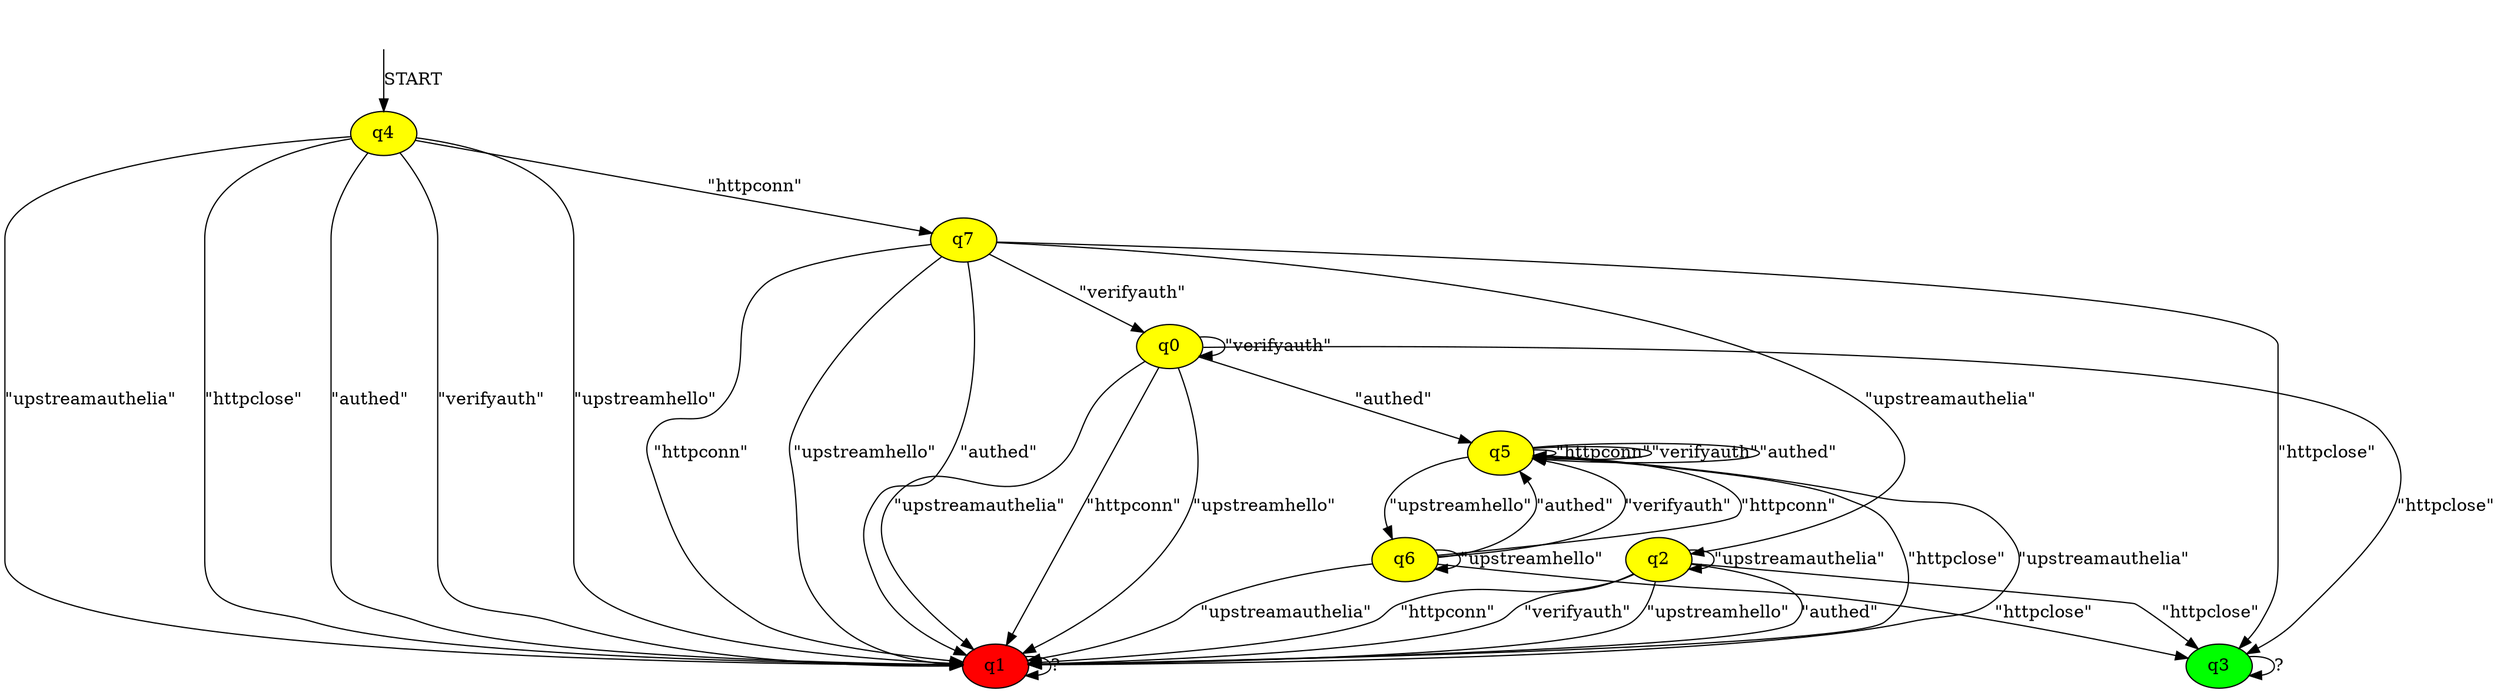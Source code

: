 digraph G {
  q4 -> q7 [label="\"httpconn\""];
  q7 -> q1 [label="\"httpconn\""];
  q4 -> q1 [label="\"upstreamauthelia\""];
  q0 -> q0 [label="\"verifyauth\""];
  q6 -> q3 [label="\"httpclose\""];
  q2 -> q1 [label="\"httpconn\""];
  q0 -> q3 [label="\"httpclose\""];
  q5 -> q5 [label="\"httpconn\""];
  q7 -> q1 [label="\"upstreamhello\""];
  q4 -> q1 [label="\"httpclose\""];
  q2 -> q1 [label="\"verifyauth\""];
  q5 -> q6 [label="\"upstreamhello\""];
  q2 -> q1 [label="\"upstreamhello\""];
  q6 -> q1 [label="\"upstreamauthelia\""];
  q3 -> q3 [label="?"];
  q2 -> q2 [label="\"upstreamauthelia\""];
  q1 -> q1 [label="?"];
  q5 -> q1 [label="\"httpclose\""];
  q6 -> q6 [label="\"upstreamhello\""];
  q4 -> q1 [label="\"authed\""];
  q0 -> q5 [label="\"authed\""];
  q0 -> q1 [label="\"upstreamauthelia\""];
  q6 -> q5 [label="\"authed\""];
  q6 -> q5 [label="\"verifyauth\""];
  q5 -> q1 [label="\"upstreamauthelia\""];
  q2 -> q3 [label="\"httpclose\""];
  q2 -> q1 [label="\"authed\""];
  q7 -> q1 [label="\"authed\""];
  q5 -> q5 [label="\"verifyauth\""];
  q6 -> q5 [label="\"httpconn\""];
  q5 -> q5 [label="\"authed\""];
  q0 -> q1 [label="\"httpconn\""];
  q7 -> q3 [label="\"httpclose\""];
  q0 -> q1 [label="\"upstreamhello\""];
  q4 -> q1 [label="\"verifyauth\""];
  q4 -> q1 [label="\"upstreamhello\""];
  q7 -> q0 [label="\"verifyauth\""];
  q7 -> q2 [label="\"upstreamauthelia\""];
  start [shape=none, style=invis];
  start -> q4 [label="START"];
  q5 [style=filled, fillcolor=yellow]
  q6 [style=filled, fillcolor=yellow]
  q7 [style=filled, fillcolor=yellow]
  q4 [style=filled, fillcolor=yellow]
  q0 [style=filled, fillcolor=yellow]
  q2 [style=filled, fillcolor=yellow]
  q3 [style=filled, fillcolor=green]
  q1 [style=filled, fillcolor=red]
}
